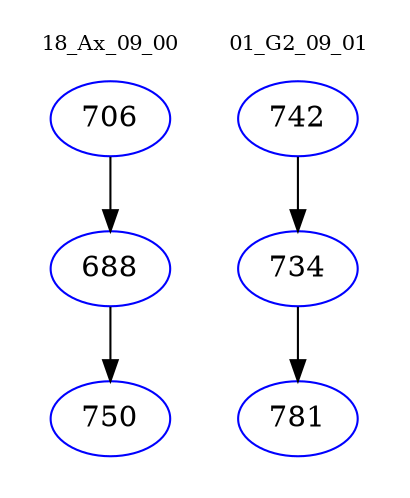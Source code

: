 digraph{
subgraph cluster_0 {
color = white
label = "18_Ax_09_00";
fontsize=10;
T0_706 [label="706", color="blue"]
T0_706 -> T0_688 [color="black"]
T0_688 [label="688", color="blue"]
T0_688 -> T0_750 [color="black"]
T0_750 [label="750", color="blue"]
}
subgraph cluster_1 {
color = white
label = "01_G2_09_01";
fontsize=10;
T1_742 [label="742", color="blue"]
T1_742 -> T1_734 [color="black"]
T1_734 [label="734", color="blue"]
T1_734 -> T1_781 [color="black"]
T1_781 [label="781", color="blue"]
}
}
